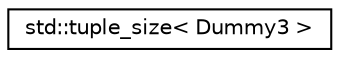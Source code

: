 digraph "Graphical Class Hierarchy"
{
  edge [fontname="Helvetica",fontsize="10",labelfontname="Helvetica",labelfontsize="10"];
  node [fontname="Helvetica",fontsize="10",shape=record];
  rankdir="LR";
  Node0 [label="std::tuple_size\< Dummy3 \>",height=0.2,width=0.4,color="black", fillcolor="white", style="filled",URL="$classstd_1_1tuple__size_3_01_dummy3_01_4.html"];
}
